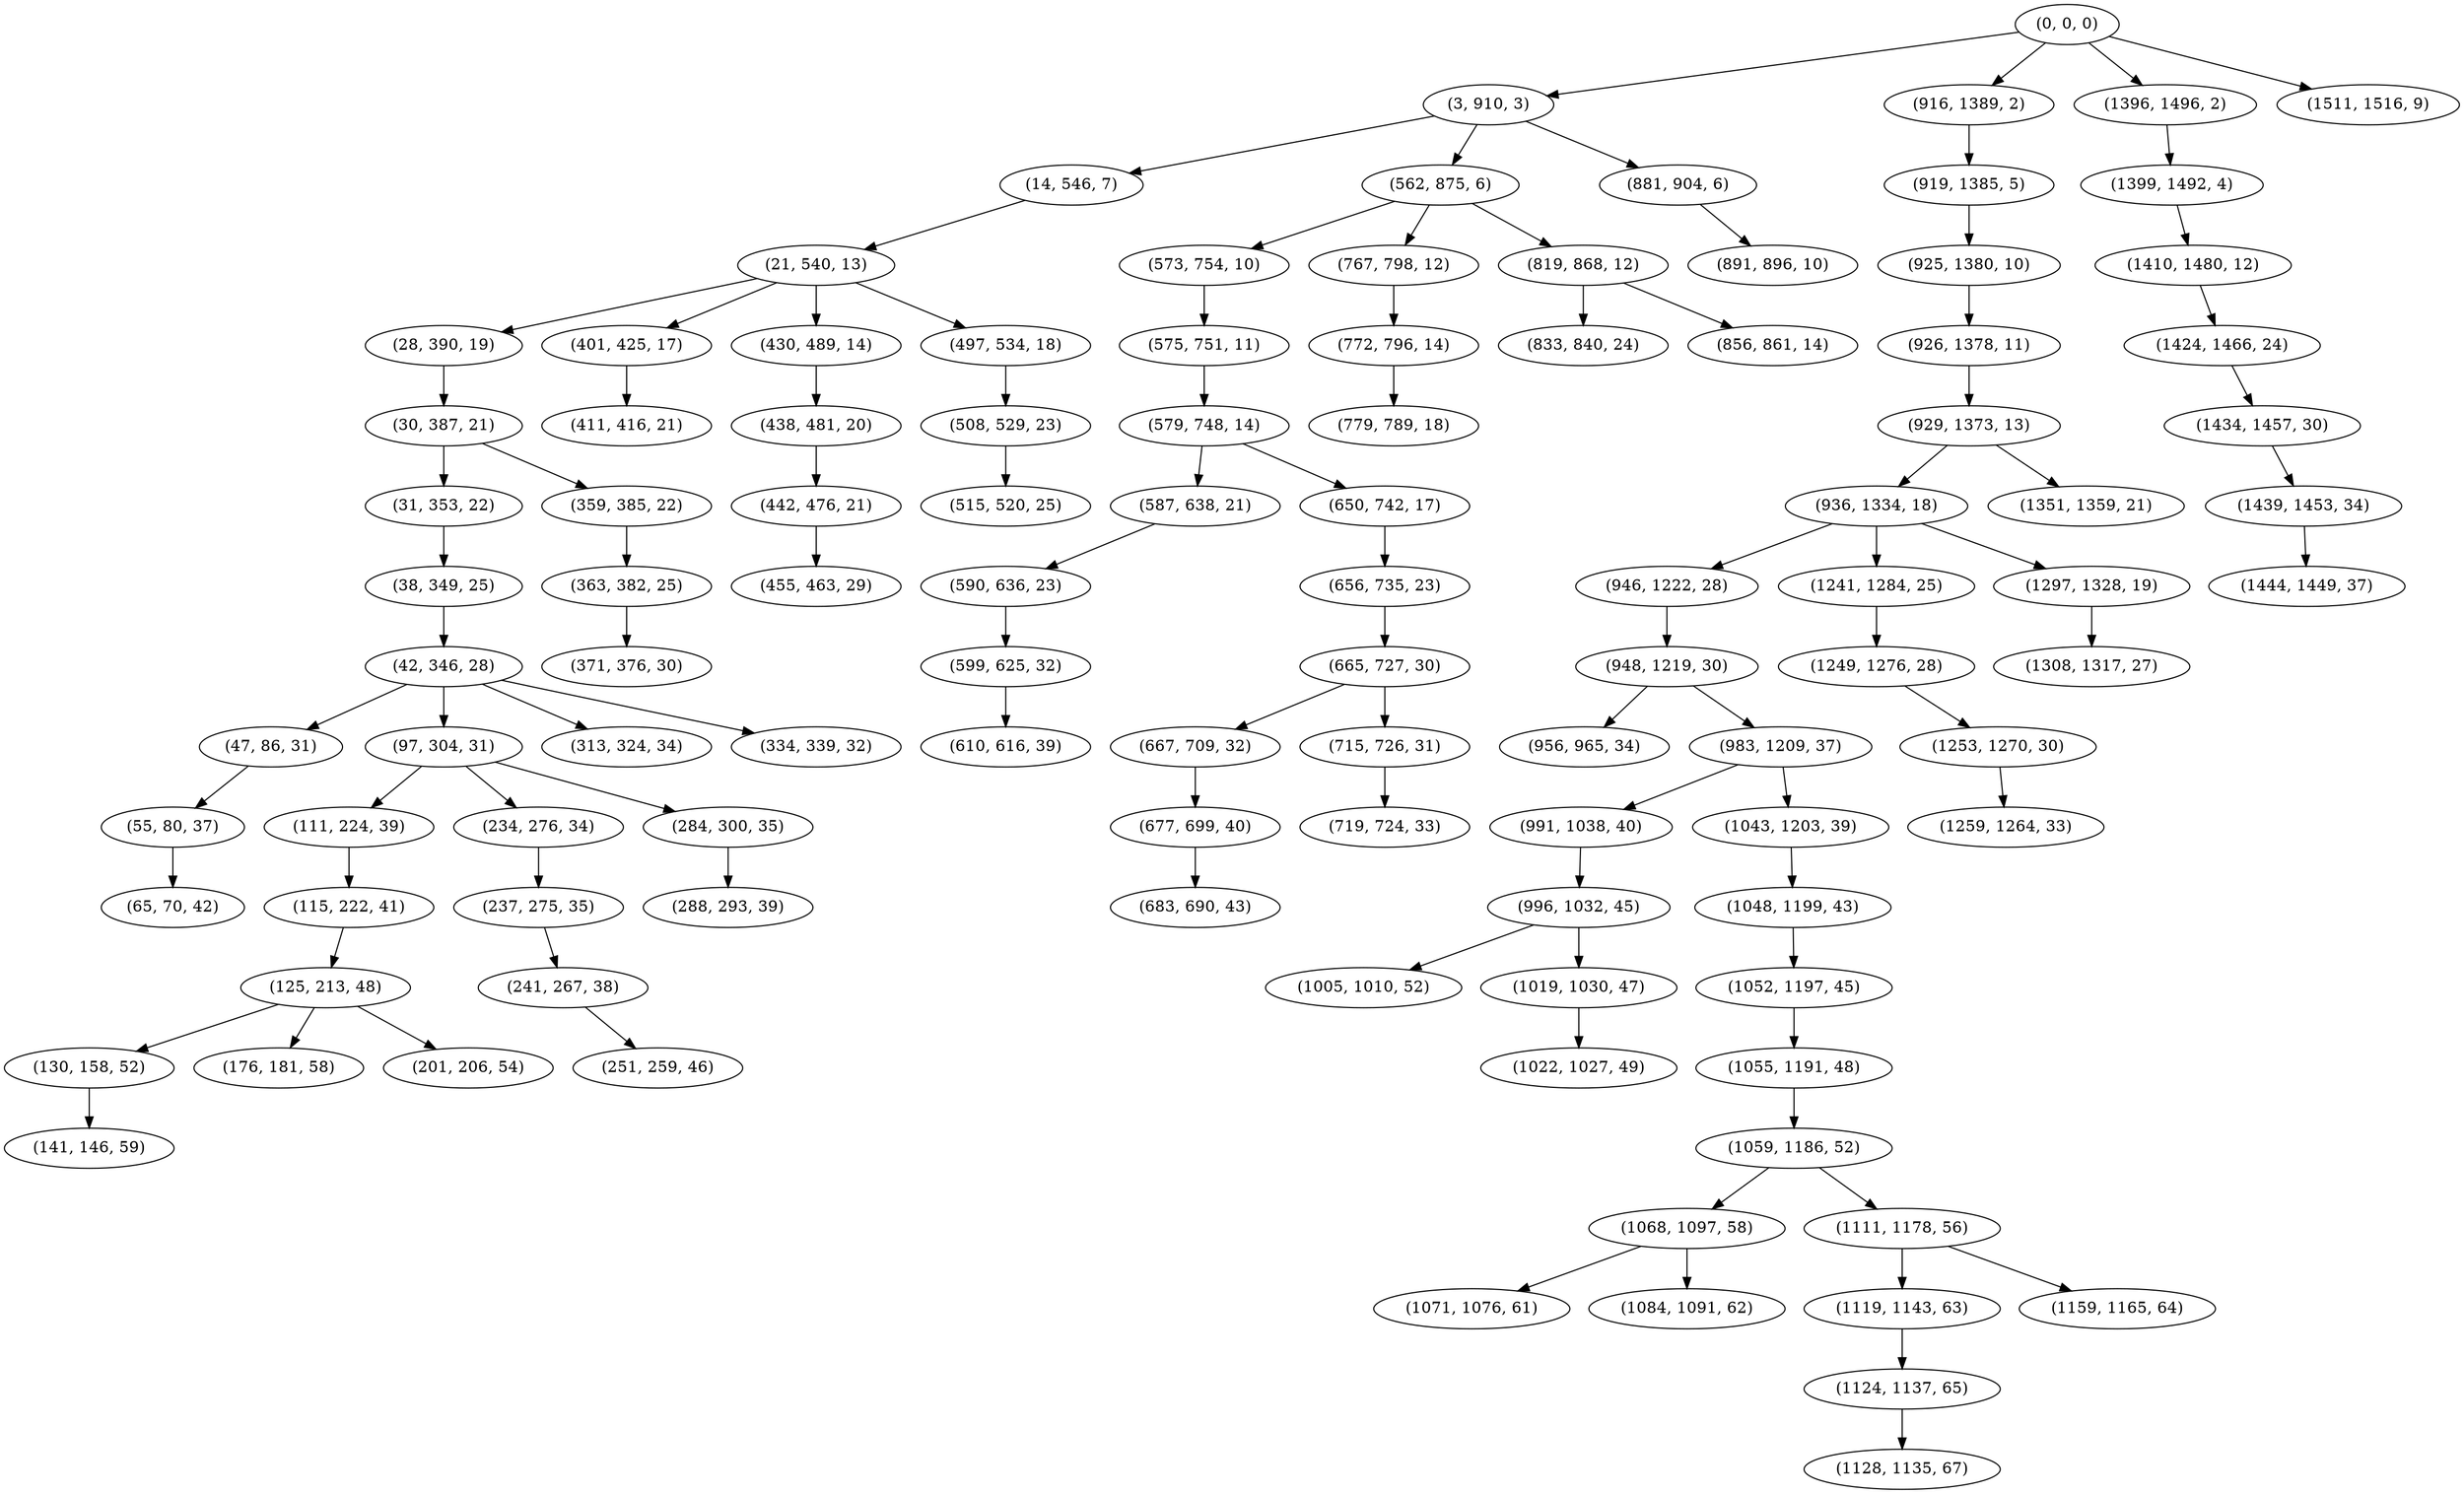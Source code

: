 digraph tree {
    "(0, 0, 0)";
    "(3, 910, 3)";
    "(14, 546, 7)";
    "(21, 540, 13)";
    "(28, 390, 19)";
    "(30, 387, 21)";
    "(31, 353, 22)";
    "(38, 349, 25)";
    "(42, 346, 28)";
    "(47, 86, 31)";
    "(55, 80, 37)";
    "(65, 70, 42)";
    "(97, 304, 31)";
    "(111, 224, 39)";
    "(115, 222, 41)";
    "(125, 213, 48)";
    "(130, 158, 52)";
    "(141, 146, 59)";
    "(176, 181, 58)";
    "(201, 206, 54)";
    "(234, 276, 34)";
    "(237, 275, 35)";
    "(241, 267, 38)";
    "(251, 259, 46)";
    "(284, 300, 35)";
    "(288, 293, 39)";
    "(313, 324, 34)";
    "(334, 339, 32)";
    "(359, 385, 22)";
    "(363, 382, 25)";
    "(371, 376, 30)";
    "(401, 425, 17)";
    "(411, 416, 21)";
    "(430, 489, 14)";
    "(438, 481, 20)";
    "(442, 476, 21)";
    "(455, 463, 29)";
    "(497, 534, 18)";
    "(508, 529, 23)";
    "(515, 520, 25)";
    "(562, 875, 6)";
    "(573, 754, 10)";
    "(575, 751, 11)";
    "(579, 748, 14)";
    "(587, 638, 21)";
    "(590, 636, 23)";
    "(599, 625, 32)";
    "(610, 616, 39)";
    "(650, 742, 17)";
    "(656, 735, 23)";
    "(665, 727, 30)";
    "(667, 709, 32)";
    "(677, 699, 40)";
    "(683, 690, 43)";
    "(715, 726, 31)";
    "(719, 724, 33)";
    "(767, 798, 12)";
    "(772, 796, 14)";
    "(779, 789, 18)";
    "(819, 868, 12)";
    "(833, 840, 24)";
    "(856, 861, 14)";
    "(881, 904, 6)";
    "(891, 896, 10)";
    "(916, 1389, 2)";
    "(919, 1385, 5)";
    "(925, 1380, 10)";
    "(926, 1378, 11)";
    "(929, 1373, 13)";
    "(936, 1334, 18)";
    "(946, 1222, 28)";
    "(948, 1219, 30)";
    "(956, 965, 34)";
    "(983, 1209, 37)";
    "(991, 1038, 40)";
    "(996, 1032, 45)";
    "(1005, 1010, 52)";
    "(1019, 1030, 47)";
    "(1022, 1027, 49)";
    "(1043, 1203, 39)";
    "(1048, 1199, 43)";
    "(1052, 1197, 45)";
    "(1055, 1191, 48)";
    "(1059, 1186, 52)";
    "(1068, 1097, 58)";
    "(1071, 1076, 61)";
    "(1084, 1091, 62)";
    "(1111, 1178, 56)";
    "(1119, 1143, 63)";
    "(1124, 1137, 65)";
    "(1128, 1135, 67)";
    "(1159, 1165, 64)";
    "(1241, 1284, 25)";
    "(1249, 1276, 28)";
    "(1253, 1270, 30)";
    "(1259, 1264, 33)";
    "(1297, 1328, 19)";
    "(1308, 1317, 27)";
    "(1351, 1359, 21)";
    "(1396, 1496, 2)";
    "(1399, 1492, 4)";
    "(1410, 1480, 12)";
    "(1424, 1466, 24)";
    "(1434, 1457, 30)";
    "(1439, 1453, 34)";
    "(1444, 1449, 37)";
    "(1511, 1516, 9)";
    "(0, 0, 0)" -> "(3, 910, 3)";
    "(0, 0, 0)" -> "(916, 1389, 2)";
    "(0, 0, 0)" -> "(1396, 1496, 2)";
    "(0, 0, 0)" -> "(1511, 1516, 9)";
    "(3, 910, 3)" -> "(14, 546, 7)";
    "(3, 910, 3)" -> "(562, 875, 6)";
    "(3, 910, 3)" -> "(881, 904, 6)";
    "(14, 546, 7)" -> "(21, 540, 13)";
    "(21, 540, 13)" -> "(28, 390, 19)";
    "(21, 540, 13)" -> "(401, 425, 17)";
    "(21, 540, 13)" -> "(430, 489, 14)";
    "(21, 540, 13)" -> "(497, 534, 18)";
    "(28, 390, 19)" -> "(30, 387, 21)";
    "(30, 387, 21)" -> "(31, 353, 22)";
    "(30, 387, 21)" -> "(359, 385, 22)";
    "(31, 353, 22)" -> "(38, 349, 25)";
    "(38, 349, 25)" -> "(42, 346, 28)";
    "(42, 346, 28)" -> "(47, 86, 31)";
    "(42, 346, 28)" -> "(97, 304, 31)";
    "(42, 346, 28)" -> "(313, 324, 34)";
    "(42, 346, 28)" -> "(334, 339, 32)";
    "(47, 86, 31)" -> "(55, 80, 37)";
    "(55, 80, 37)" -> "(65, 70, 42)";
    "(97, 304, 31)" -> "(111, 224, 39)";
    "(97, 304, 31)" -> "(234, 276, 34)";
    "(97, 304, 31)" -> "(284, 300, 35)";
    "(111, 224, 39)" -> "(115, 222, 41)";
    "(115, 222, 41)" -> "(125, 213, 48)";
    "(125, 213, 48)" -> "(130, 158, 52)";
    "(125, 213, 48)" -> "(176, 181, 58)";
    "(125, 213, 48)" -> "(201, 206, 54)";
    "(130, 158, 52)" -> "(141, 146, 59)";
    "(234, 276, 34)" -> "(237, 275, 35)";
    "(237, 275, 35)" -> "(241, 267, 38)";
    "(241, 267, 38)" -> "(251, 259, 46)";
    "(284, 300, 35)" -> "(288, 293, 39)";
    "(359, 385, 22)" -> "(363, 382, 25)";
    "(363, 382, 25)" -> "(371, 376, 30)";
    "(401, 425, 17)" -> "(411, 416, 21)";
    "(430, 489, 14)" -> "(438, 481, 20)";
    "(438, 481, 20)" -> "(442, 476, 21)";
    "(442, 476, 21)" -> "(455, 463, 29)";
    "(497, 534, 18)" -> "(508, 529, 23)";
    "(508, 529, 23)" -> "(515, 520, 25)";
    "(562, 875, 6)" -> "(573, 754, 10)";
    "(562, 875, 6)" -> "(767, 798, 12)";
    "(562, 875, 6)" -> "(819, 868, 12)";
    "(573, 754, 10)" -> "(575, 751, 11)";
    "(575, 751, 11)" -> "(579, 748, 14)";
    "(579, 748, 14)" -> "(587, 638, 21)";
    "(579, 748, 14)" -> "(650, 742, 17)";
    "(587, 638, 21)" -> "(590, 636, 23)";
    "(590, 636, 23)" -> "(599, 625, 32)";
    "(599, 625, 32)" -> "(610, 616, 39)";
    "(650, 742, 17)" -> "(656, 735, 23)";
    "(656, 735, 23)" -> "(665, 727, 30)";
    "(665, 727, 30)" -> "(667, 709, 32)";
    "(665, 727, 30)" -> "(715, 726, 31)";
    "(667, 709, 32)" -> "(677, 699, 40)";
    "(677, 699, 40)" -> "(683, 690, 43)";
    "(715, 726, 31)" -> "(719, 724, 33)";
    "(767, 798, 12)" -> "(772, 796, 14)";
    "(772, 796, 14)" -> "(779, 789, 18)";
    "(819, 868, 12)" -> "(833, 840, 24)";
    "(819, 868, 12)" -> "(856, 861, 14)";
    "(881, 904, 6)" -> "(891, 896, 10)";
    "(916, 1389, 2)" -> "(919, 1385, 5)";
    "(919, 1385, 5)" -> "(925, 1380, 10)";
    "(925, 1380, 10)" -> "(926, 1378, 11)";
    "(926, 1378, 11)" -> "(929, 1373, 13)";
    "(929, 1373, 13)" -> "(936, 1334, 18)";
    "(929, 1373, 13)" -> "(1351, 1359, 21)";
    "(936, 1334, 18)" -> "(946, 1222, 28)";
    "(936, 1334, 18)" -> "(1241, 1284, 25)";
    "(936, 1334, 18)" -> "(1297, 1328, 19)";
    "(946, 1222, 28)" -> "(948, 1219, 30)";
    "(948, 1219, 30)" -> "(956, 965, 34)";
    "(948, 1219, 30)" -> "(983, 1209, 37)";
    "(983, 1209, 37)" -> "(991, 1038, 40)";
    "(983, 1209, 37)" -> "(1043, 1203, 39)";
    "(991, 1038, 40)" -> "(996, 1032, 45)";
    "(996, 1032, 45)" -> "(1005, 1010, 52)";
    "(996, 1032, 45)" -> "(1019, 1030, 47)";
    "(1019, 1030, 47)" -> "(1022, 1027, 49)";
    "(1043, 1203, 39)" -> "(1048, 1199, 43)";
    "(1048, 1199, 43)" -> "(1052, 1197, 45)";
    "(1052, 1197, 45)" -> "(1055, 1191, 48)";
    "(1055, 1191, 48)" -> "(1059, 1186, 52)";
    "(1059, 1186, 52)" -> "(1068, 1097, 58)";
    "(1059, 1186, 52)" -> "(1111, 1178, 56)";
    "(1068, 1097, 58)" -> "(1071, 1076, 61)";
    "(1068, 1097, 58)" -> "(1084, 1091, 62)";
    "(1111, 1178, 56)" -> "(1119, 1143, 63)";
    "(1111, 1178, 56)" -> "(1159, 1165, 64)";
    "(1119, 1143, 63)" -> "(1124, 1137, 65)";
    "(1124, 1137, 65)" -> "(1128, 1135, 67)";
    "(1241, 1284, 25)" -> "(1249, 1276, 28)";
    "(1249, 1276, 28)" -> "(1253, 1270, 30)";
    "(1253, 1270, 30)" -> "(1259, 1264, 33)";
    "(1297, 1328, 19)" -> "(1308, 1317, 27)";
    "(1396, 1496, 2)" -> "(1399, 1492, 4)";
    "(1399, 1492, 4)" -> "(1410, 1480, 12)";
    "(1410, 1480, 12)" -> "(1424, 1466, 24)";
    "(1424, 1466, 24)" -> "(1434, 1457, 30)";
    "(1434, 1457, 30)" -> "(1439, 1453, 34)";
    "(1439, 1453, 34)" -> "(1444, 1449, 37)";
}
